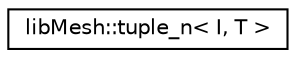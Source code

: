 digraph "Graphical Class Hierarchy"
{
  edge [fontname="Helvetica",fontsize="10",labelfontname="Helvetica",labelfontsize="10"];
  node [fontname="Helvetica",fontsize="10",shape=record];
  rankdir="LR";
  Node0 [label="libMesh::tuple_n\< I, T \>",height=0.2,width=0.4,color="black", fillcolor="white", style="filled",URL="$structlibMesh_1_1tuple__n.html"];
}
